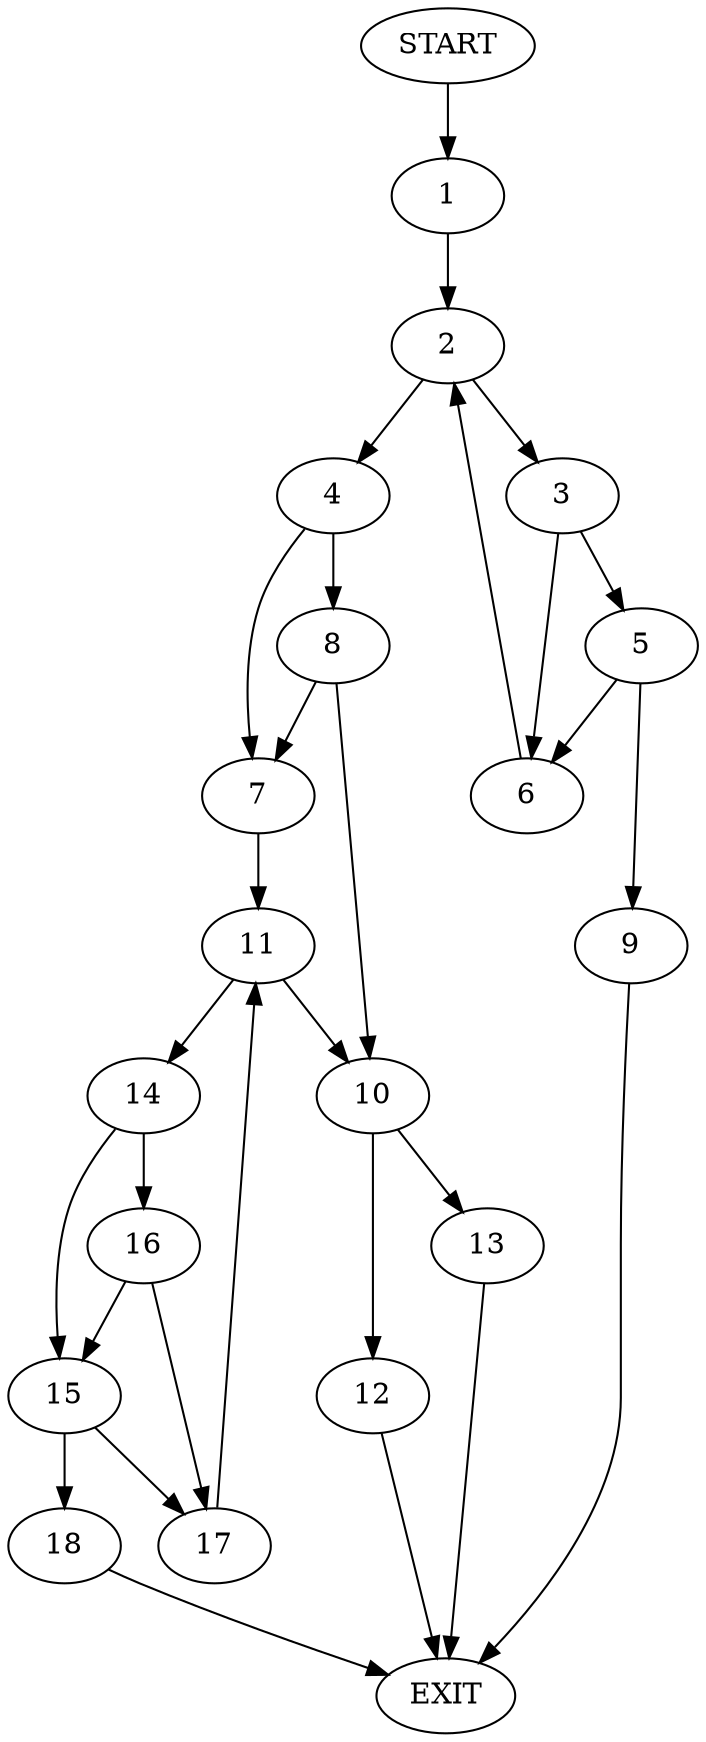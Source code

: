 digraph {
0 [label="START"]
19 [label="EXIT"]
0 -> 1
1 -> 2
2 -> 3
2 -> 4
3 -> 5
3 -> 6
4 -> 7
4 -> 8
5 -> 6
5 -> 9
6 -> 2
9 -> 19
8 -> 7
8 -> 10
7 -> 11
10 -> 12
10 -> 13
11 -> 14
11 -> 10
14 -> 15
14 -> 16
16 -> 15
16 -> 17
15 -> 18
15 -> 17
17 -> 11
18 -> 19
13 -> 19
12 -> 19
}
